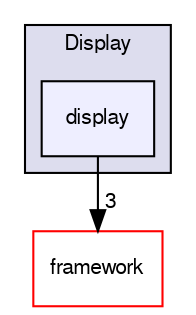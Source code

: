 digraph "/dev/shm/kenichi/update-e1039-doc/e1039-core/packages/Display/display" {
  bgcolor=transparent;
  compound=true
  node [ fontsize="10", fontname="FreeSans"];
  edge [ labelfontsize="10", labelfontname="FreeSans"];
  subgraph clusterdir_ad96a070a8764384151950b77cc12f77 {
    graph [ bgcolor="#ddddee", pencolor="black", label="Display" fontname="FreeSans", fontsize="10", URL="dir_ad96a070a8764384151950b77cc12f77.html"]
  dir_46e25ddce298c7dcc29ed2e67c6b2bca [shape=box, label="display", style="filled", fillcolor="#eeeeff", pencolor="black", URL="dir_46e25ddce298c7dcc29ed2e67c6b2bca.html"];
  }
  dir_68879e08c6651a210f7d5b44f4a6e313 [shape=box label="framework" color="red" URL="dir_68879e08c6651a210f7d5b44f4a6e313.html"];
  dir_46e25ddce298c7dcc29ed2e67c6b2bca->dir_68879e08c6651a210f7d5b44f4a6e313 [headlabel="3", labeldistance=1.5 headhref="dir_000050_000024.html"];
}
